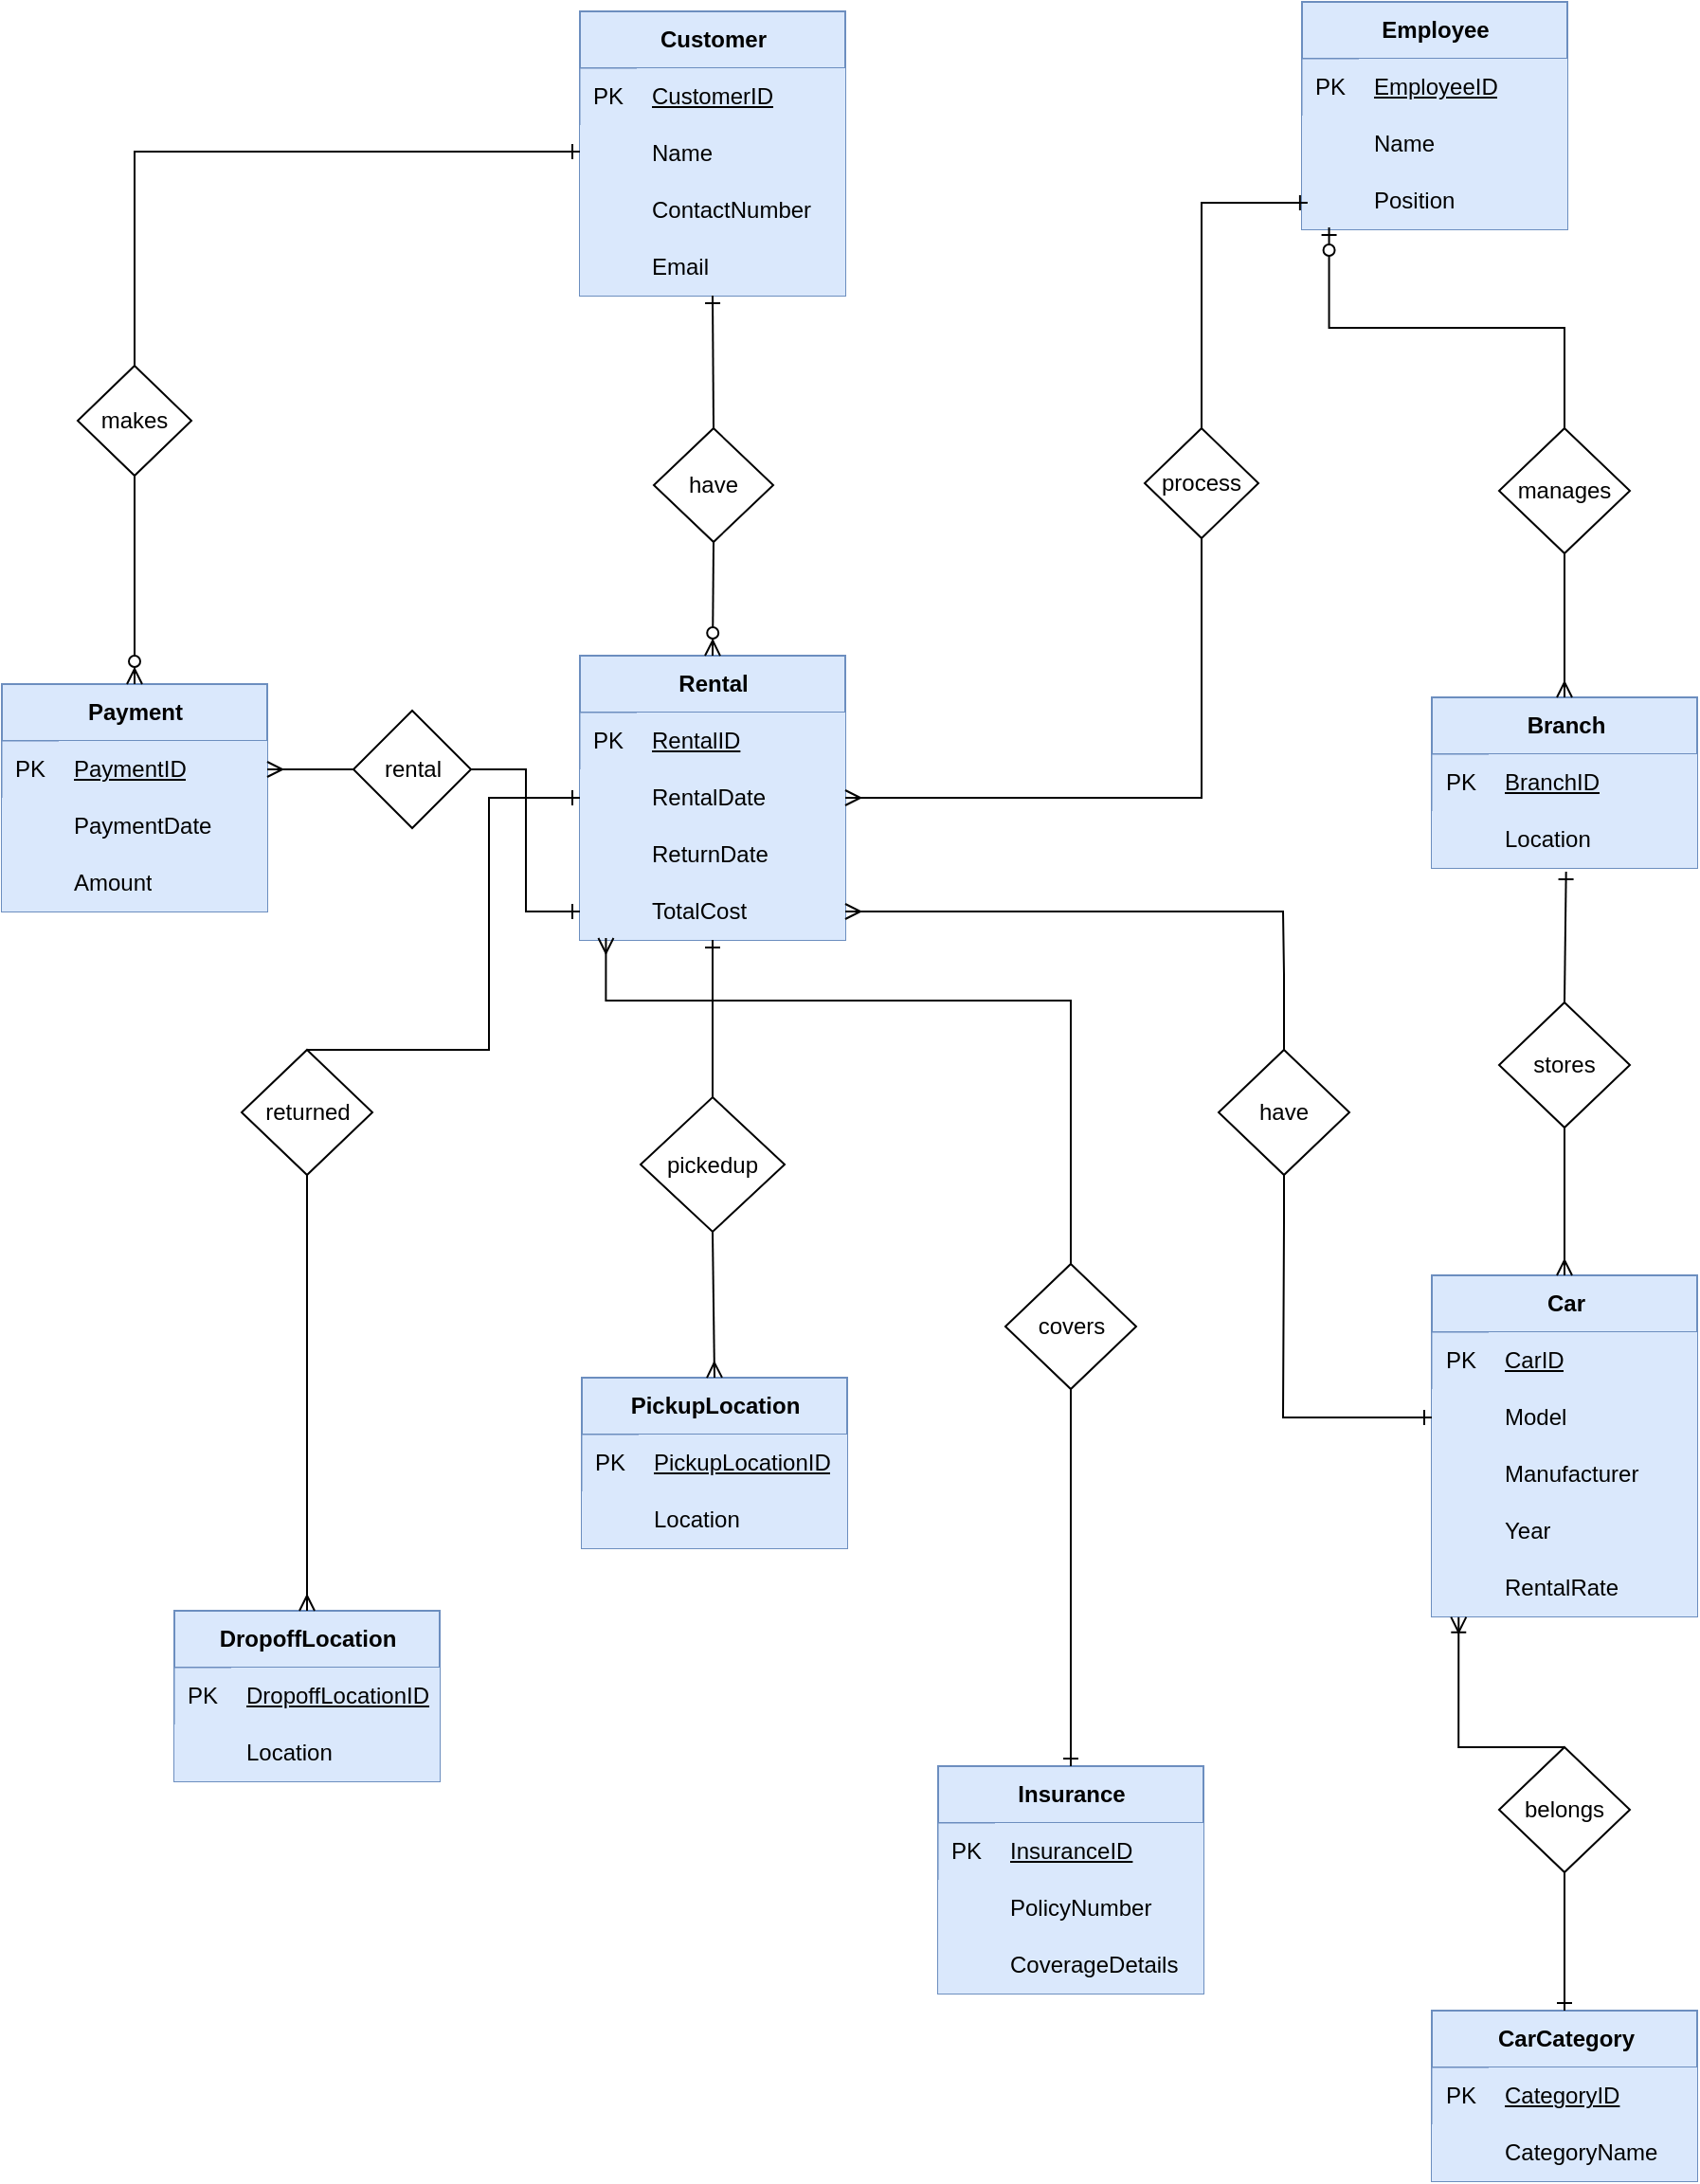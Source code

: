 <mxfile version="23.1.5" type="github">
  <diagram id="R2lEEEUBdFMjLlhIrx00" name="Page-1">
    <mxGraphModel dx="1983" dy="1051" grid="0" gridSize="10" guides="1" tooltips="1" connect="1" arrows="1" fold="1" page="0" pageScale="1" pageWidth="850" pageHeight="1100" math="0" shadow="0" extFonts="Permanent Marker^https://fonts.googleapis.com/css?family=Permanent+Marker">
      <root>
        <mxCell id="0" />
        <mxCell id="1" parent="0" />
        <mxCell id="kHURLvQLniu8-LGdCGiE-3" value="Customer" style="shape=table;startSize=30;container=1;collapsible=1;childLayout=tableLayout;fixedRows=1;rowLines=0;fontStyle=1;align=center;resizeLast=1;html=1;fillColor=#dae8fc;strokeColor=#6c8ebf;gradientColor=none;swimlaneFillColor=default;swimlaneBody=1;" vertex="1" parent="1">
          <mxGeometry x="-110" y="-40" width="140" height="150" as="geometry" />
        </mxCell>
        <mxCell id="kHURLvQLniu8-LGdCGiE-4" value="" style="shape=tableRow;horizontal=0;startSize=0;swimlaneHead=0;swimlaneBody=0;fillColor=none;collapsible=0;dropTarget=0;points=[[0,0.5],[1,0.5]];portConstraint=eastwest;top=0;left=0;right=0;bottom=1;strokeColor=inherit;swimlaneLine=0;strokeWidth=0;" vertex="1" parent="kHURLvQLniu8-LGdCGiE-3">
          <mxGeometry y="30" width="140" height="30" as="geometry" />
        </mxCell>
        <mxCell id="kHURLvQLniu8-LGdCGiE-5" value="PK" style="shape=partialRectangle;connectable=0;fillColor=#dae8fc;top=0;left=0;bottom=0;right=0;fontStyle=0;overflow=hidden;whiteSpace=wrap;html=1;strokeWidth=0;strokeColor=#6c8ebf;" vertex="1" parent="kHURLvQLniu8-LGdCGiE-4">
          <mxGeometry width="30" height="30" as="geometry">
            <mxRectangle width="30" height="30" as="alternateBounds" />
          </mxGeometry>
        </mxCell>
        <mxCell id="kHURLvQLniu8-LGdCGiE-6" value="CustomerID" style="shape=partialRectangle;connectable=0;fillColor=#dae8fc;top=0;left=0;bottom=0;right=0;align=left;spacingLeft=6;fontStyle=4;overflow=hidden;whiteSpace=wrap;html=1;strokeColor=#6c8ebf;" vertex="1" parent="kHURLvQLniu8-LGdCGiE-4">
          <mxGeometry x="30" width="110" height="30" as="geometry">
            <mxRectangle width="110" height="30" as="alternateBounds" />
          </mxGeometry>
        </mxCell>
        <mxCell id="kHURLvQLniu8-LGdCGiE-7" value="" style="shape=tableRow;horizontal=0;startSize=0;swimlaneHead=0;swimlaneBody=0;fillColor=none;collapsible=0;dropTarget=0;points=[[0,0.5],[1,0.5]];portConstraint=eastwest;top=0;left=0;right=0;bottom=0;" vertex="1" parent="kHURLvQLniu8-LGdCGiE-3">
          <mxGeometry y="60" width="140" height="30" as="geometry" />
        </mxCell>
        <mxCell id="kHURLvQLniu8-LGdCGiE-8" value="" style="shape=partialRectangle;connectable=0;fillColor=#dae8fc;top=0;left=0;bottom=0;right=0;editable=1;overflow=hidden;whiteSpace=wrap;html=1;strokeColor=#6c8ebf;" vertex="1" parent="kHURLvQLniu8-LGdCGiE-7">
          <mxGeometry width="30" height="30" as="geometry">
            <mxRectangle width="30" height="30" as="alternateBounds" />
          </mxGeometry>
        </mxCell>
        <mxCell id="kHURLvQLniu8-LGdCGiE-9" value="Name" style="shape=partialRectangle;connectable=0;fillColor=#dae8fc;top=0;left=0;bottom=0;right=0;align=left;spacingLeft=6;overflow=hidden;whiteSpace=wrap;html=1;strokeColor=#6c8ebf;" vertex="1" parent="kHURLvQLniu8-LGdCGiE-7">
          <mxGeometry x="30" width="110" height="30" as="geometry">
            <mxRectangle width="110" height="30" as="alternateBounds" />
          </mxGeometry>
        </mxCell>
        <mxCell id="kHURLvQLniu8-LGdCGiE-10" value="" style="shape=tableRow;horizontal=0;startSize=0;swimlaneHead=0;swimlaneBody=0;fillColor=none;collapsible=0;dropTarget=0;points=[[0,0.5],[1,0.5]];portConstraint=eastwest;top=0;left=0;right=0;bottom=0;" vertex="1" parent="kHURLvQLniu8-LGdCGiE-3">
          <mxGeometry y="90" width="140" height="30" as="geometry" />
        </mxCell>
        <mxCell id="kHURLvQLniu8-LGdCGiE-11" value="" style="shape=partialRectangle;connectable=0;fillColor=#dae8fc;top=0;left=0;bottom=0;right=0;editable=1;overflow=hidden;whiteSpace=wrap;html=1;strokeColor=#6c8ebf;" vertex="1" parent="kHURLvQLniu8-LGdCGiE-10">
          <mxGeometry width="30" height="30" as="geometry">
            <mxRectangle width="30" height="30" as="alternateBounds" />
          </mxGeometry>
        </mxCell>
        <mxCell id="kHURLvQLniu8-LGdCGiE-12" value="ContactNumber" style="shape=partialRectangle;connectable=0;fillColor=#dae8fc;top=0;left=0;bottom=0;right=0;align=left;spacingLeft=6;overflow=hidden;whiteSpace=wrap;html=1;strokeColor=#6c8ebf;" vertex="1" parent="kHURLvQLniu8-LGdCGiE-10">
          <mxGeometry x="30" width="110" height="30" as="geometry">
            <mxRectangle width="110" height="30" as="alternateBounds" />
          </mxGeometry>
        </mxCell>
        <mxCell id="kHURLvQLniu8-LGdCGiE-13" value="" style="shape=tableRow;horizontal=0;startSize=0;swimlaneHead=0;swimlaneBody=0;fillColor=none;collapsible=0;dropTarget=0;points=[[0,0.5],[1,0.5]];portConstraint=eastwest;top=0;left=0;right=0;bottom=0;" vertex="1" parent="kHURLvQLniu8-LGdCGiE-3">
          <mxGeometry y="120" width="140" height="30" as="geometry" />
        </mxCell>
        <mxCell id="kHURLvQLniu8-LGdCGiE-14" value="" style="shape=partialRectangle;connectable=0;fillColor=#dae8fc;top=0;left=0;bottom=0;right=0;editable=1;overflow=hidden;whiteSpace=wrap;html=1;strokeColor=#6c8ebf;" vertex="1" parent="kHURLvQLniu8-LGdCGiE-13">
          <mxGeometry width="30" height="30" as="geometry">
            <mxRectangle width="30" height="30" as="alternateBounds" />
          </mxGeometry>
        </mxCell>
        <mxCell id="kHURLvQLniu8-LGdCGiE-15" value="Email" style="shape=partialRectangle;connectable=0;fillColor=#dae8fc;top=0;left=0;bottom=0;right=0;align=left;spacingLeft=6;overflow=hidden;whiteSpace=wrap;html=1;strokeColor=#6c8ebf;" vertex="1" parent="kHURLvQLniu8-LGdCGiE-13">
          <mxGeometry x="30" width="110" height="30" as="geometry">
            <mxRectangle width="110" height="30" as="alternateBounds" />
          </mxGeometry>
        </mxCell>
        <mxCell id="kHURLvQLniu8-LGdCGiE-27" value="&lt;span style=&quot;font-weight: normal;&quot;&gt;have&lt;/span&gt;" style="rhombus;whiteSpace=wrap;html=1;startSize=30;fontStyle=1;" vertex="1" parent="1">
          <mxGeometry x="-71" y="180" width="63" height="60" as="geometry" />
        </mxCell>
        <mxCell id="kHURLvQLniu8-LGdCGiE-31" value="" style="fontSize=12;html=1;endArrow=ERone;endFill=1;rounded=0;exitX=0.5;exitY=0;exitDx=0;exitDy=0;entryX=0.5;entryY=1;entryDx=0;entryDy=0;" edge="1" parent="1" source="kHURLvQLniu8-LGdCGiE-27" target="kHURLvQLniu8-LGdCGiE-3">
          <mxGeometry width="100" height="100" relative="1" as="geometry">
            <mxPoint x="-40" y="110" as="sourcePoint" />
            <mxPoint x="-94" y="164" as="targetPoint" />
          </mxGeometry>
        </mxCell>
        <mxCell id="kHURLvQLniu8-LGdCGiE-32" value="Rental" style="shape=table;startSize=30;container=1;collapsible=1;childLayout=tableLayout;fixedRows=1;rowLines=0;fontStyle=1;align=center;resizeLast=1;html=1;fillColor=#dae8fc;strokeColor=#6c8ebf;" vertex="1" parent="1">
          <mxGeometry x="-110" y="300" width="140" height="150" as="geometry" />
        </mxCell>
        <mxCell id="kHURLvQLniu8-LGdCGiE-33" value="" style="shape=tableRow;horizontal=0;startSize=0;swimlaneHead=0;swimlaneBody=0;fillColor=none;collapsible=0;dropTarget=0;points=[[0,0.5],[1,0.5]];portConstraint=eastwest;top=0;left=0;right=0;bottom=1;strokeColor=inherit;swimlaneLine=0;strokeWidth=0;" vertex="1" parent="kHURLvQLniu8-LGdCGiE-32">
          <mxGeometry y="30" width="140" height="30" as="geometry" />
        </mxCell>
        <mxCell id="kHURLvQLniu8-LGdCGiE-34" value="PK" style="shape=partialRectangle;connectable=0;fillColor=#dae8fc;top=0;left=0;bottom=0;right=0;fontStyle=0;overflow=hidden;whiteSpace=wrap;html=1;strokeWidth=0;strokeColor=#6c8ebf;" vertex="1" parent="kHURLvQLniu8-LGdCGiE-33">
          <mxGeometry width="30" height="30" as="geometry">
            <mxRectangle width="30" height="30" as="alternateBounds" />
          </mxGeometry>
        </mxCell>
        <mxCell id="kHURLvQLniu8-LGdCGiE-35" value="RentalID" style="shape=partialRectangle;connectable=0;fillColor=#dae8fc;top=0;left=0;bottom=0;right=0;align=left;spacingLeft=6;fontStyle=4;overflow=hidden;whiteSpace=wrap;html=1;strokeColor=#6c8ebf;" vertex="1" parent="kHURLvQLniu8-LGdCGiE-33">
          <mxGeometry x="30" width="110" height="30" as="geometry">
            <mxRectangle width="110" height="30" as="alternateBounds" />
          </mxGeometry>
        </mxCell>
        <mxCell id="kHURLvQLniu8-LGdCGiE-36" value="" style="shape=tableRow;horizontal=0;startSize=0;swimlaneHead=0;swimlaneBody=0;fillColor=none;collapsible=0;dropTarget=0;points=[[0,0.5],[1,0.5]];portConstraint=eastwest;top=0;left=0;right=0;bottom=0;" vertex="1" parent="kHURLvQLniu8-LGdCGiE-32">
          <mxGeometry y="60" width="140" height="30" as="geometry" />
        </mxCell>
        <mxCell id="kHURLvQLniu8-LGdCGiE-37" value="" style="shape=partialRectangle;connectable=0;fillColor=#dae8fc;top=0;left=0;bottom=0;right=0;editable=1;overflow=hidden;whiteSpace=wrap;html=1;strokeColor=#6c8ebf;" vertex="1" parent="kHURLvQLniu8-LGdCGiE-36">
          <mxGeometry width="30" height="30" as="geometry">
            <mxRectangle width="30" height="30" as="alternateBounds" />
          </mxGeometry>
        </mxCell>
        <mxCell id="kHURLvQLniu8-LGdCGiE-38" value="RentalDate" style="shape=partialRectangle;connectable=0;fillColor=#dae8fc;top=0;left=0;bottom=0;right=0;align=left;spacingLeft=6;overflow=hidden;whiteSpace=wrap;html=1;strokeColor=#6c8ebf;" vertex="1" parent="kHURLvQLniu8-LGdCGiE-36">
          <mxGeometry x="30" width="110" height="30" as="geometry">
            <mxRectangle width="110" height="30" as="alternateBounds" />
          </mxGeometry>
        </mxCell>
        <mxCell id="kHURLvQLniu8-LGdCGiE-39" value="" style="shape=tableRow;horizontal=0;startSize=0;swimlaneHead=0;swimlaneBody=0;fillColor=none;collapsible=0;dropTarget=0;points=[[0,0.5],[1,0.5]];portConstraint=eastwest;top=0;left=0;right=0;bottom=0;" vertex="1" parent="kHURLvQLniu8-LGdCGiE-32">
          <mxGeometry y="90" width="140" height="30" as="geometry" />
        </mxCell>
        <mxCell id="kHURLvQLniu8-LGdCGiE-40" value="" style="shape=partialRectangle;connectable=0;fillColor=#dae8fc;top=0;left=0;bottom=0;right=0;editable=1;overflow=hidden;whiteSpace=wrap;html=1;strokeColor=#6c8ebf;" vertex="1" parent="kHURLvQLniu8-LGdCGiE-39">
          <mxGeometry width="30" height="30" as="geometry">
            <mxRectangle width="30" height="30" as="alternateBounds" />
          </mxGeometry>
        </mxCell>
        <mxCell id="kHURLvQLniu8-LGdCGiE-41" value="ReturnDate" style="shape=partialRectangle;connectable=0;fillColor=#dae8fc;top=0;left=0;bottom=0;right=0;align=left;spacingLeft=6;overflow=hidden;whiteSpace=wrap;html=1;strokeColor=#6c8ebf;" vertex="1" parent="kHURLvQLniu8-LGdCGiE-39">
          <mxGeometry x="30" width="110" height="30" as="geometry">
            <mxRectangle width="110" height="30" as="alternateBounds" />
          </mxGeometry>
        </mxCell>
        <mxCell id="kHURLvQLniu8-LGdCGiE-42" value="" style="shape=tableRow;horizontal=0;startSize=0;swimlaneHead=0;swimlaneBody=0;fillColor=none;collapsible=0;dropTarget=0;points=[[0,0.5],[1,0.5]];portConstraint=eastwest;top=0;left=0;right=0;bottom=0;" vertex="1" parent="kHURLvQLniu8-LGdCGiE-32">
          <mxGeometry y="120" width="140" height="30" as="geometry" />
        </mxCell>
        <mxCell id="kHURLvQLniu8-LGdCGiE-43" value="" style="shape=partialRectangle;connectable=0;fillColor=#dae8fc;top=0;left=0;bottom=0;right=0;editable=1;overflow=hidden;whiteSpace=wrap;html=1;strokeColor=#6c8ebf;" vertex="1" parent="kHURLvQLniu8-LGdCGiE-42">
          <mxGeometry width="30" height="30" as="geometry">
            <mxRectangle width="30" height="30" as="alternateBounds" />
          </mxGeometry>
        </mxCell>
        <mxCell id="kHURLvQLniu8-LGdCGiE-44" value="TotalCost" style="shape=partialRectangle;connectable=0;fillColor=#dae8fc;top=0;left=0;bottom=0;right=0;align=left;spacingLeft=6;overflow=hidden;whiteSpace=wrap;html=1;strokeColor=#6c8ebf;" vertex="1" parent="kHURLvQLniu8-LGdCGiE-42">
          <mxGeometry x="30" width="110" height="30" as="geometry">
            <mxRectangle width="110" height="30" as="alternateBounds" />
          </mxGeometry>
        </mxCell>
        <mxCell id="kHURLvQLniu8-LGdCGiE-58" value="Employee" style="shape=table;startSize=30;container=1;collapsible=1;childLayout=tableLayout;fixedRows=1;rowLines=0;fontStyle=1;align=center;resizeLast=1;html=1;fillColor=#dae8fc;strokeColor=#6c8ebf;" vertex="1" parent="1">
          <mxGeometry x="271" y="-45" width="140" height="120" as="geometry" />
        </mxCell>
        <mxCell id="kHURLvQLniu8-LGdCGiE-59" value="" style="shape=tableRow;horizontal=0;startSize=0;swimlaneHead=0;swimlaneBody=0;fillColor=none;collapsible=0;dropTarget=0;points=[[0,0.5],[1,0.5]];portConstraint=eastwest;top=0;left=0;right=0;bottom=1;strokeColor=inherit;swimlaneLine=0;strokeWidth=0;" vertex="1" parent="kHURLvQLniu8-LGdCGiE-58">
          <mxGeometry y="30" width="140" height="30" as="geometry" />
        </mxCell>
        <mxCell id="kHURLvQLniu8-LGdCGiE-60" value="PK" style="shape=partialRectangle;connectable=0;fillColor=#dae8fc;top=0;left=0;bottom=0;right=0;fontStyle=0;overflow=hidden;whiteSpace=wrap;html=1;strokeWidth=0;strokeColor=#6c8ebf;" vertex="1" parent="kHURLvQLniu8-LGdCGiE-59">
          <mxGeometry width="30" height="30" as="geometry">
            <mxRectangle width="30" height="30" as="alternateBounds" />
          </mxGeometry>
        </mxCell>
        <mxCell id="kHURLvQLniu8-LGdCGiE-61" value="EmployeeID" style="shape=partialRectangle;connectable=0;fillColor=#dae8fc;top=0;left=0;bottom=0;right=0;align=left;spacingLeft=6;fontStyle=4;overflow=hidden;whiteSpace=wrap;html=1;strokeColor=#6c8ebf;" vertex="1" parent="kHURLvQLniu8-LGdCGiE-59">
          <mxGeometry x="30" width="110" height="30" as="geometry">
            <mxRectangle width="110" height="30" as="alternateBounds" />
          </mxGeometry>
        </mxCell>
        <mxCell id="kHURLvQLniu8-LGdCGiE-62" value="" style="shape=tableRow;horizontal=0;startSize=0;swimlaneHead=0;swimlaneBody=0;fillColor=none;collapsible=0;dropTarget=0;points=[[0,0.5],[1,0.5]];portConstraint=eastwest;top=0;left=0;right=0;bottom=0;" vertex="1" parent="kHURLvQLniu8-LGdCGiE-58">
          <mxGeometry y="60" width="140" height="30" as="geometry" />
        </mxCell>
        <mxCell id="kHURLvQLniu8-LGdCGiE-63" value="" style="shape=partialRectangle;connectable=0;fillColor=#dae8fc;top=0;left=0;bottom=0;right=0;editable=1;overflow=hidden;whiteSpace=wrap;html=1;strokeColor=#6c8ebf;" vertex="1" parent="kHURLvQLniu8-LGdCGiE-62">
          <mxGeometry width="30" height="30" as="geometry">
            <mxRectangle width="30" height="30" as="alternateBounds" />
          </mxGeometry>
        </mxCell>
        <mxCell id="kHURLvQLniu8-LGdCGiE-64" value="Name" style="shape=partialRectangle;connectable=0;fillColor=#dae8fc;top=0;left=0;bottom=0;right=0;align=left;spacingLeft=6;overflow=hidden;whiteSpace=wrap;html=1;strokeColor=#6c8ebf;" vertex="1" parent="kHURLvQLniu8-LGdCGiE-62">
          <mxGeometry x="30" width="110" height="30" as="geometry">
            <mxRectangle width="110" height="30" as="alternateBounds" />
          </mxGeometry>
        </mxCell>
        <mxCell id="kHURLvQLniu8-LGdCGiE-65" value="" style="shape=tableRow;horizontal=0;startSize=0;swimlaneHead=0;swimlaneBody=0;fillColor=none;collapsible=0;dropTarget=0;points=[[0,0.5],[1,0.5]];portConstraint=eastwest;top=0;left=0;right=0;bottom=0;" vertex="1" parent="kHURLvQLniu8-LGdCGiE-58">
          <mxGeometry y="90" width="140" height="30" as="geometry" />
        </mxCell>
        <mxCell id="kHURLvQLniu8-LGdCGiE-66" value="" style="shape=partialRectangle;connectable=0;fillColor=#dae8fc;top=0;left=0;bottom=0;right=0;editable=1;overflow=hidden;whiteSpace=wrap;html=1;strokeColor=#6c8ebf;" vertex="1" parent="kHURLvQLniu8-LGdCGiE-65">
          <mxGeometry width="30" height="30" as="geometry">
            <mxRectangle width="30" height="30" as="alternateBounds" />
          </mxGeometry>
        </mxCell>
        <mxCell id="kHURLvQLniu8-LGdCGiE-67" value="Position" style="shape=partialRectangle;connectable=0;fillColor=#dae8fc;top=0;left=0;bottom=0;right=0;align=left;spacingLeft=6;overflow=hidden;whiteSpace=wrap;html=1;strokeColor=#6c8ebf;" vertex="1" parent="kHURLvQLniu8-LGdCGiE-65">
          <mxGeometry x="30" width="110" height="30" as="geometry">
            <mxRectangle width="110" height="30" as="alternateBounds" />
          </mxGeometry>
        </mxCell>
        <mxCell id="kHURLvQLniu8-LGdCGiE-71" value="Payment" style="shape=table;startSize=30;container=1;collapsible=1;childLayout=tableLayout;fixedRows=1;rowLines=0;fontStyle=1;align=center;resizeLast=1;html=1;fillColor=#dae8fc;strokeColor=#6c8ebf;" vertex="1" parent="1">
          <mxGeometry x="-415" y="315" width="140" height="120" as="geometry" />
        </mxCell>
        <mxCell id="kHURLvQLniu8-LGdCGiE-72" value="" style="shape=tableRow;horizontal=0;startSize=0;swimlaneHead=0;swimlaneBody=0;fillColor=none;collapsible=0;dropTarget=0;points=[[0,0.5],[1,0.5]];portConstraint=eastwest;top=0;left=0;right=0;bottom=1;strokeColor=inherit;swimlaneLine=0;strokeWidth=0;" vertex="1" parent="kHURLvQLniu8-LGdCGiE-71">
          <mxGeometry y="30" width="140" height="30" as="geometry" />
        </mxCell>
        <mxCell id="kHURLvQLniu8-LGdCGiE-73" value="PK" style="shape=partialRectangle;connectable=0;fillColor=#dae8fc;top=0;left=0;bottom=0;right=0;fontStyle=0;overflow=hidden;whiteSpace=wrap;html=1;strokeWidth=0;strokeColor=#6c8ebf;" vertex="1" parent="kHURLvQLniu8-LGdCGiE-72">
          <mxGeometry width="30" height="30" as="geometry">
            <mxRectangle width="30" height="30" as="alternateBounds" />
          </mxGeometry>
        </mxCell>
        <mxCell id="kHURLvQLniu8-LGdCGiE-74" value="PaymentID" style="shape=partialRectangle;connectable=0;fillColor=#dae8fc;top=0;left=0;bottom=0;right=0;align=left;spacingLeft=6;fontStyle=4;overflow=hidden;whiteSpace=wrap;html=1;strokeColor=#6c8ebf;" vertex="1" parent="kHURLvQLniu8-LGdCGiE-72">
          <mxGeometry x="30" width="110" height="30" as="geometry">
            <mxRectangle width="110" height="30" as="alternateBounds" />
          </mxGeometry>
        </mxCell>
        <mxCell id="kHURLvQLniu8-LGdCGiE-75" value="" style="shape=tableRow;horizontal=0;startSize=0;swimlaneHead=0;swimlaneBody=0;fillColor=none;collapsible=0;dropTarget=0;points=[[0,0.5],[1,0.5]];portConstraint=eastwest;top=0;left=0;right=0;bottom=0;" vertex="1" parent="kHURLvQLniu8-LGdCGiE-71">
          <mxGeometry y="60" width="140" height="30" as="geometry" />
        </mxCell>
        <mxCell id="kHURLvQLniu8-LGdCGiE-76" value="" style="shape=partialRectangle;connectable=0;fillColor=#dae8fc;top=0;left=0;bottom=0;right=0;editable=1;overflow=hidden;whiteSpace=wrap;html=1;strokeColor=#6c8ebf;" vertex="1" parent="kHURLvQLniu8-LGdCGiE-75">
          <mxGeometry width="30" height="30" as="geometry">
            <mxRectangle width="30" height="30" as="alternateBounds" />
          </mxGeometry>
        </mxCell>
        <mxCell id="kHURLvQLniu8-LGdCGiE-77" value="PaymentDate" style="shape=partialRectangle;connectable=0;fillColor=#dae8fc;top=0;left=0;bottom=0;right=0;align=left;spacingLeft=6;overflow=hidden;whiteSpace=wrap;html=1;strokeColor=#6c8ebf;" vertex="1" parent="kHURLvQLniu8-LGdCGiE-75">
          <mxGeometry x="30" width="110" height="30" as="geometry">
            <mxRectangle width="110" height="30" as="alternateBounds" />
          </mxGeometry>
        </mxCell>
        <mxCell id="kHURLvQLniu8-LGdCGiE-78" value="" style="shape=tableRow;horizontal=0;startSize=0;swimlaneHead=0;swimlaneBody=0;fillColor=none;collapsible=0;dropTarget=0;points=[[0,0.5],[1,0.5]];portConstraint=eastwest;top=0;left=0;right=0;bottom=0;" vertex="1" parent="kHURLvQLniu8-LGdCGiE-71">
          <mxGeometry y="90" width="140" height="30" as="geometry" />
        </mxCell>
        <mxCell id="kHURLvQLniu8-LGdCGiE-79" value="" style="shape=partialRectangle;connectable=0;fillColor=#dae8fc;top=0;left=0;bottom=0;right=0;editable=1;overflow=hidden;whiteSpace=wrap;html=1;strokeColor=#6c8ebf;" vertex="1" parent="kHURLvQLniu8-LGdCGiE-78">
          <mxGeometry width="30" height="30" as="geometry">
            <mxRectangle width="30" height="30" as="alternateBounds" />
          </mxGeometry>
        </mxCell>
        <mxCell id="kHURLvQLniu8-LGdCGiE-80" value="Amount" style="shape=partialRectangle;connectable=0;fillColor=#dae8fc;top=0;left=0;bottom=0;right=0;align=left;spacingLeft=6;overflow=hidden;whiteSpace=wrap;html=1;strokeColor=#6c8ebf;" vertex="1" parent="kHURLvQLniu8-LGdCGiE-78">
          <mxGeometry x="30" width="110" height="30" as="geometry">
            <mxRectangle width="110" height="30" as="alternateBounds" />
          </mxGeometry>
        </mxCell>
        <mxCell id="kHURLvQLniu8-LGdCGiE-89" value="&lt;span style=&quot;font-weight: normal;&quot;&gt;process&lt;/span&gt;" style="rhombus;whiteSpace=wrap;html=1;startSize=30;fontStyle=1;" vertex="1" parent="1">
          <mxGeometry x="188" y="180" width="60" height="58" as="geometry" />
        </mxCell>
        <mxCell id="kHURLvQLniu8-LGdCGiE-90" value="&lt;span style=&quot;font-weight: normal;&quot;&gt;manages&lt;/span&gt;" style="rhombus;whiteSpace=wrap;html=1;startSize=30;fontStyle=1;" vertex="1" parent="1">
          <mxGeometry x="375" y="180" width="69" height="66" as="geometry" />
        </mxCell>
        <mxCell id="kHURLvQLniu8-LGdCGiE-91" value="" style="edgeStyle=elbowEdgeStyle;fontSize=12;html=1;endArrow=ERzeroToOne;endFill=1;rounded=0;elbow=vertical;exitX=0.5;exitY=0;exitDx=0;exitDy=0;entryX=0.102;entryY=0.967;entryDx=0;entryDy=0;entryPerimeter=0;" edge="1" parent="1" source="kHURLvQLniu8-LGdCGiE-90" target="kHURLvQLniu8-LGdCGiE-65">
          <mxGeometry width="100" height="100" relative="1" as="geometry">
            <mxPoint x="399" y="174" as="sourcePoint" />
            <mxPoint x="344" y="80" as="targetPoint" />
          </mxGeometry>
        </mxCell>
        <mxCell id="kHURLvQLniu8-LGdCGiE-92" value="" style="edgeStyle=elbowEdgeStyle;fontSize=12;html=1;endArrow=ERone;endFill=1;rounded=0;exitX=0.5;exitY=0;exitDx=0;exitDy=0;entryX=0.021;entryY=0.533;entryDx=0;entryDy=0;entryPerimeter=0;" edge="1" parent="1" source="kHURLvQLniu8-LGdCGiE-89" target="kHURLvQLniu8-LGdCGiE-65">
          <mxGeometry width="100" height="100" relative="1" as="geometry">
            <mxPoint x="165" y="180" as="sourcePoint" />
            <mxPoint x="268" y="62" as="targetPoint" />
            <Array as="points">
              <mxPoint x="218" y="123" />
            </Array>
          </mxGeometry>
        </mxCell>
        <mxCell id="kHURLvQLniu8-LGdCGiE-93" value="Branch" style="shape=table;startSize=30;container=1;collapsible=1;childLayout=tableLayout;fixedRows=1;rowLines=0;fontStyle=1;align=center;resizeLast=1;html=1;fillColor=#dae8fc;strokeColor=#6c8ebf;" vertex="1" parent="1">
          <mxGeometry x="339.5" y="322" width="140" height="90" as="geometry" />
        </mxCell>
        <mxCell id="kHURLvQLniu8-LGdCGiE-94" value="" style="shape=tableRow;horizontal=0;startSize=0;swimlaneHead=0;swimlaneBody=0;fillColor=none;collapsible=0;dropTarget=0;points=[[0,0.5],[1,0.5]];portConstraint=eastwest;top=0;left=0;right=0;bottom=1;strokeColor=inherit;swimlaneLine=0;strokeWidth=0;" vertex="1" parent="kHURLvQLniu8-LGdCGiE-93">
          <mxGeometry y="30" width="140" height="30" as="geometry" />
        </mxCell>
        <mxCell id="kHURLvQLniu8-LGdCGiE-95" value="PK" style="shape=partialRectangle;connectable=0;fillColor=#dae8fc;top=0;left=0;bottom=0;right=0;fontStyle=0;overflow=hidden;whiteSpace=wrap;html=1;strokeWidth=0;strokeColor=#6c8ebf;" vertex="1" parent="kHURLvQLniu8-LGdCGiE-94">
          <mxGeometry width="30" height="30" as="geometry">
            <mxRectangle width="30" height="30" as="alternateBounds" />
          </mxGeometry>
        </mxCell>
        <mxCell id="kHURLvQLniu8-LGdCGiE-96" value="BranchID" style="shape=partialRectangle;connectable=0;fillColor=#dae8fc;top=0;left=0;bottom=0;right=0;align=left;spacingLeft=6;fontStyle=4;overflow=hidden;whiteSpace=wrap;html=1;strokeColor=#6c8ebf;" vertex="1" parent="kHURLvQLniu8-LGdCGiE-94">
          <mxGeometry x="30" width="110" height="30" as="geometry">
            <mxRectangle width="110" height="30" as="alternateBounds" />
          </mxGeometry>
        </mxCell>
        <mxCell id="kHURLvQLniu8-LGdCGiE-97" value="" style="shape=tableRow;horizontal=0;startSize=0;swimlaneHead=0;swimlaneBody=0;fillColor=none;collapsible=0;dropTarget=0;points=[[0,0.5],[1,0.5]];portConstraint=eastwest;top=0;left=0;right=0;bottom=0;" vertex="1" parent="kHURLvQLniu8-LGdCGiE-93">
          <mxGeometry y="60" width="140" height="30" as="geometry" />
        </mxCell>
        <mxCell id="kHURLvQLniu8-LGdCGiE-98" value="" style="shape=partialRectangle;connectable=0;fillColor=#dae8fc;top=0;left=0;bottom=0;right=0;editable=1;overflow=hidden;whiteSpace=wrap;html=1;strokeColor=#6c8ebf;" vertex="1" parent="kHURLvQLniu8-LGdCGiE-97">
          <mxGeometry width="30" height="30" as="geometry">
            <mxRectangle width="30" height="30" as="alternateBounds" />
          </mxGeometry>
        </mxCell>
        <mxCell id="kHURLvQLniu8-LGdCGiE-99" value="Location" style="shape=partialRectangle;connectable=0;fillColor=#dae8fc;top=0;left=0;bottom=0;right=0;align=left;spacingLeft=6;overflow=hidden;whiteSpace=wrap;html=1;strokeColor=#6c8ebf;" vertex="1" parent="kHURLvQLniu8-LGdCGiE-97">
          <mxGeometry x="30" width="110" height="30" as="geometry">
            <mxRectangle width="110" height="30" as="alternateBounds" />
          </mxGeometry>
        </mxCell>
        <mxCell id="kHURLvQLniu8-LGdCGiE-103" value="" style="fontSize=12;html=1;endArrow=ERmany;rounded=0;exitX=0.5;exitY=1;exitDx=0;exitDy=0;entryX=0.5;entryY=0;entryDx=0;entryDy=0;" edge="1" parent="1" source="kHURLvQLniu8-LGdCGiE-90" target="kHURLvQLniu8-LGdCGiE-93">
          <mxGeometry width="100" height="100" relative="1" as="geometry">
            <mxPoint x="373" y="415" as="sourcePoint" />
            <mxPoint x="473" y="315" as="targetPoint" />
          </mxGeometry>
        </mxCell>
        <mxCell id="kHURLvQLniu8-LGdCGiE-104" value="" style="edgeStyle=orthogonalEdgeStyle;fontSize=12;html=1;endArrow=ERmany;rounded=0;exitX=0.5;exitY=1;exitDx=0;exitDy=0;elbow=vertical;entryX=1;entryY=0.5;entryDx=0;entryDy=0;" edge="1" parent="1" source="kHURLvQLniu8-LGdCGiE-89" target="kHURLvQLniu8-LGdCGiE-32">
          <mxGeometry width="100" height="100" relative="1" as="geometry">
            <mxPoint x="108" y="392" as="sourcePoint" />
            <mxPoint x="85" y="332" as="targetPoint" />
          </mxGeometry>
        </mxCell>
        <mxCell id="kHURLvQLniu8-LGdCGiE-105" value="" style="fontSize=12;html=1;endArrow=ERzeroToMany;endFill=1;rounded=0;exitX=0.5;exitY=1;exitDx=0;exitDy=0;entryX=0.5;entryY=0;entryDx=0;entryDy=0;" edge="1" parent="1" source="kHURLvQLniu8-LGdCGiE-27" target="kHURLvQLniu8-LGdCGiE-32">
          <mxGeometry width="100" height="100" relative="1" as="geometry">
            <mxPoint x="41" y="427" as="sourcePoint" />
            <mxPoint x="141" y="327" as="targetPoint" />
          </mxGeometry>
        </mxCell>
        <mxCell id="kHURLvQLniu8-LGdCGiE-106" value="&lt;span style=&quot;font-weight: normal;&quot;&gt;makes&lt;/span&gt;" style="rhombus;whiteSpace=wrap;html=1;startSize=30;fontStyle=1;" vertex="1" parent="1">
          <mxGeometry x="-375" y="147" width="60" height="58" as="geometry" />
        </mxCell>
        <mxCell id="kHURLvQLniu8-LGdCGiE-108" value="&lt;span style=&quot;font-weight: normal;&quot;&gt;rental&lt;/span&gt;" style="rhombus;whiteSpace=wrap;html=1;startSize=30;fontStyle=1;" vertex="1" parent="1">
          <mxGeometry x="-229.5" y="329" width="62" height="62" as="geometry" />
        </mxCell>
        <mxCell id="kHURLvQLniu8-LGdCGiE-109" value="&lt;span style=&quot;font-weight: normal;&quot;&gt;stores&lt;/span&gt;" style="rhombus;whiteSpace=wrap;html=1;startSize=30;fontStyle=1;" vertex="1" parent="1">
          <mxGeometry x="375" y="483" width="69" height="66" as="geometry" />
        </mxCell>
        <mxCell id="kHURLvQLniu8-LGdCGiE-110" value="Car" style="shape=table;startSize=30;container=1;collapsible=1;childLayout=tableLayout;fixedRows=1;rowLines=0;fontStyle=1;align=center;resizeLast=1;html=1;fillColor=#dae8fc;strokeColor=#6c8ebf;" vertex="1" parent="1">
          <mxGeometry x="339.5" y="627" width="140" height="180" as="geometry" />
        </mxCell>
        <mxCell id="kHURLvQLniu8-LGdCGiE-111" value="" style="shape=tableRow;horizontal=0;startSize=0;swimlaneHead=0;swimlaneBody=0;fillColor=none;collapsible=0;dropTarget=0;points=[[0,0.5],[1,0.5]];portConstraint=eastwest;top=0;left=0;right=0;bottom=1;strokeColor=inherit;swimlaneLine=0;strokeWidth=0;" vertex="1" parent="kHURLvQLniu8-LGdCGiE-110">
          <mxGeometry y="30" width="140" height="30" as="geometry" />
        </mxCell>
        <mxCell id="kHURLvQLniu8-LGdCGiE-112" value="PK" style="shape=partialRectangle;connectable=0;fillColor=#dae8fc;top=0;left=0;bottom=0;right=0;fontStyle=0;overflow=hidden;whiteSpace=wrap;html=1;strokeWidth=0;strokeColor=#6c8ebf;" vertex="1" parent="kHURLvQLniu8-LGdCGiE-111">
          <mxGeometry width="30" height="30" as="geometry">
            <mxRectangle width="30" height="30" as="alternateBounds" />
          </mxGeometry>
        </mxCell>
        <mxCell id="kHURLvQLniu8-LGdCGiE-113" value="CarID" style="shape=partialRectangle;connectable=0;fillColor=#dae8fc;top=0;left=0;bottom=0;right=0;align=left;spacingLeft=6;fontStyle=4;overflow=hidden;whiteSpace=wrap;html=1;strokeColor=#6c8ebf;" vertex="1" parent="kHURLvQLniu8-LGdCGiE-111">
          <mxGeometry x="30" width="110" height="30" as="geometry">
            <mxRectangle width="110" height="30" as="alternateBounds" />
          </mxGeometry>
        </mxCell>
        <mxCell id="kHURLvQLniu8-LGdCGiE-114" value="" style="shape=tableRow;horizontal=0;startSize=0;swimlaneHead=0;swimlaneBody=0;fillColor=none;collapsible=0;dropTarget=0;points=[[0,0.5],[1,0.5]];portConstraint=eastwest;top=0;left=0;right=0;bottom=0;" vertex="1" parent="kHURLvQLniu8-LGdCGiE-110">
          <mxGeometry y="60" width="140" height="30" as="geometry" />
        </mxCell>
        <mxCell id="kHURLvQLniu8-LGdCGiE-115" value="" style="shape=partialRectangle;connectable=0;fillColor=#dae8fc;top=0;left=0;bottom=0;right=0;editable=1;overflow=hidden;whiteSpace=wrap;html=1;strokeColor=#6c8ebf;" vertex="1" parent="kHURLvQLniu8-LGdCGiE-114">
          <mxGeometry width="30" height="30" as="geometry">
            <mxRectangle width="30" height="30" as="alternateBounds" />
          </mxGeometry>
        </mxCell>
        <mxCell id="kHURLvQLniu8-LGdCGiE-116" value="Model" style="shape=partialRectangle;connectable=0;fillColor=#dae8fc;top=0;left=0;bottom=0;right=0;align=left;spacingLeft=6;overflow=hidden;whiteSpace=wrap;html=1;strokeColor=#6c8ebf;" vertex="1" parent="kHURLvQLniu8-LGdCGiE-114">
          <mxGeometry x="30" width="110" height="30" as="geometry">
            <mxRectangle width="110" height="30" as="alternateBounds" />
          </mxGeometry>
        </mxCell>
        <mxCell id="kHURLvQLniu8-LGdCGiE-117" value="" style="shape=tableRow;horizontal=0;startSize=0;swimlaneHead=0;swimlaneBody=0;fillColor=none;collapsible=0;dropTarget=0;points=[[0,0.5],[1,0.5]];portConstraint=eastwest;top=0;left=0;right=0;bottom=0;" vertex="1" parent="kHURLvQLniu8-LGdCGiE-110">
          <mxGeometry y="90" width="140" height="30" as="geometry" />
        </mxCell>
        <mxCell id="kHURLvQLniu8-LGdCGiE-118" value="" style="shape=partialRectangle;connectable=0;fillColor=#dae8fc;top=0;left=0;bottom=0;right=0;editable=1;overflow=hidden;whiteSpace=wrap;html=1;strokeColor=#6c8ebf;" vertex="1" parent="kHURLvQLniu8-LGdCGiE-117">
          <mxGeometry width="30" height="30" as="geometry">
            <mxRectangle width="30" height="30" as="alternateBounds" />
          </mxGeometry>
        </mxCell>
        <mxCell id="kHURLvQLniu8-LGdCGiE-119" value="Manufacturer" style="shape=partialRectangle;connectable=0;fillColor=#dae8fc;top=0;left=0;bottom=0;right=0;align=left;spacingLeft=6;overflow=hidden;whiteSpace=wrap;html=1;strokeColor=#6c8ebf;" vertex="1" parent="kHURLvQLniu8-LGdCGiE-117">
          <mxGeometry x="30" width="110" height="30" as="geometry">
            <mxRectangle width="110" height="30" as="alternateBounds" />
          </mxGeometry>
        </mxCell>
        <mxCell id="kHURLvQLniu8-LGdCGiE-120" value="" style="shape=tableRow;horizontal=0;startSize=0;swimlaneHead=0;swimlaneBody=0;fillColor=none;collapsible=0;dropTarget=0;points=[[0,0.5],[1,0.5]];portConstraint=eastwest;top=0;left=0;right=0;bottom=0;" vertex="1" parent="kHURLvQLniu8-LGdCGiE-110">
          <mxGeometry y="120" width="140" height="30" as="geometry" />
        </mxCell>
        <mxCell id="kHURLvQLniu8-LGdCGiE-121" value="" style="shape=partialRectangle;connectable=0;fillColor=#dae8fc;top=0;left=0;bottom=0;right=0;editable=1;overflow=hidden;whiteSpace=wrap;html=1;strokeColor=#6c8ebf;" vertex="1" parent="kHURLvQLniu8-LGdCGiE-120">
          <mxGeometry width="30" height="30" as="geometry">
            <mxRectangle width="30" height="30" as="alternateBounds" />
          </mxGeometry>
        </mxCell>
        <mxCell id="kHURLvQLniu8-LGdCGiE-122" value="Year" style="shape=partialRectangle;connectable=0;fillColor=#dae8fc;top=0;left=0;bottom=0;right=0;align=left;spacingLeft=6;overflow=hidden;whiteSpace=wrap;html=1;strokeColor=#6c8ebf;" vertex="1" parent="kHURLvQLniu8-LGdCGiE-120">
          <mxGeometry x="30" width="110" height="30" as="geometry">
            <mxRectangle width="110" height="30" as="alternateBounds" />
          </mxGeometry>
        </mxCell>
        <mxCell id="kHURLvQLniu8-LGdCGiE-123" value="" style="shape=tableRow;horizontal=0;startSize=0;swimlaneHead=0;swimlaneBody=0;fillColor=none;collapsible=0;dropTarget=0;points=[[0,0.5],[1,0.5]];portConstraint=eastwest;top=0;left=0;right=0;bottom=0;" vertex="1" parent="kHURLvQLniu8-LGdCGiE-110">
          <mxGeometry y="150" width="140" height="30" as="geometry" />
        </mxCell>
        <mxCell id="kHURLvQLniu8-LGdCGiE-124" value="" style="shape=partialRectangle;connectable=0;fillColor=#dae8fc;top=0;left=0;bottom=0;right=0;editable=1;overflow=hidden;whiteSpace=wrap;html=1;strokeColor=#6c8ebf;" vertex="1" parent="kHURLvQLniu8-LGdCGiE-123">
          <mxGeometry width="30" height="30" as="geometry">
            <mxRectangle width="30" height="30" as="alternateBounds" />
          </mxGeometry>
        </mxCell>
        <mxCell id="kHURLvQLniu8-LGdCGiE-125" value="RentalRate" style="shape=partialRectangle;connectable=0;fillColor=#dae8fc;top=0;left=0;bottom=0;right=0;align=left;spacingLeft=6;overflow=hidden;whiteSpace=wrap;html=1;strokeColor=#6c8ebf;" vertex="1" parent="kHURLvQLniu8-LGdCGiE-123">
          <mxGeometry x="30" width="110" height="30" as="geometry">
            <mxRectangle width="110" height="30" as="alternateBounds" />
          </mxGeometry>
        </mxCell>
        <mxCell id="kHURLvQLniu8-LGdCGiE-126" value="&lt;span style=&quot;font-weight: normal;&quot;&gt;belongs&lt;/span&gt;" style="rhombus;whiteSpace=wrap;html=1;startSize=30;fontStyle=1;" vertex="1" parent="1">
          <mxGeometry x="375" y="876" width="69" height="66" as="geometry" />
        </mxCell>
        <mxCell id="kHURLvQLniu8-LGdCGiE-127" value="CarCategory" style="shape=table;startSize=30;container=1;collapsible=1;childLayout=tableLayout;fixedRows=1;rowLines=0;fontStyle=1;align=center;resizeLast=1;html=1;fillColor=#dae8fc;strokeColor=#6c8ebf;" vertex="1" parent="1">
          <mxGeometry x="339.5" y="1015" width="140" height="90" as="geometry" />
        </mxCell>
        <mxCell id="kHURLvQLniu8-LGdCGiE-128" value="" style="shape=tableRow;horizontal=0;startSize=0;swimlaneHead=0;swimlaneBody=0;fillColor=none;collapsible=0;dropTarget=0;points=[[0,0.5],[1,0.5]];portConstraint=eastwest;top=0;left=0;right=0;bottom=1;strokeColor=inherit;swimlaneLine=0;strokeWidth=0;" vertex="1" parent="kHURLvQLniu8-LGdCGiE-127">
          <mxGeometry y="30" width="140" height="30" as="geometry" />
        </mxCell>
        <mxCell id="kHURLvQLniu8-LGdCGiE-129" value="PK" style="shape=partialRectangle;connectable=0;fillColor=#dae8fc;top=0;left=0;bottom=0;right=0;fontStyle=0;overflow=hidden;whiteSpace=wrap;html=1;strokeWidth=0;strokeColor=#6c8ebf;" vertex="1" parent="kHURLvQLniu8-LGdCGiE-128">
          <mxGeometry width="30" height="30" as="geometry">
            <mxRectangle width="30" height="30" as="alternateBounds" />
          </mxGeometry>
        </mxCell>
        <mxCell id="kHURLvQLniu8-LGdCGiE-130" value="CategoryID" style="shape=partialRectangle;connectable=0;fillColor=#dae8fc;top=0;left=0;bottom=0;right=0;align=left;spacingLeft=6;fontStyle=4;overflow=hidden;whiteSpace=wrap;html=1;strokeColor=#6c8ebf;" vertex="1" parent="kHURLvQLniu8-LGdCGiE-128">
          <mxGeometry x="30" width="110" height="30" as="geometry">
            <mxRectangle width="110" height="30" as="alternateBounds" />
          </mxGeometry>
        </mxCell>
        <mxCell id="kHURLvQLniu8-LGdCGiE-131" value="" style="shape=tableRow;horizontal=0;startSize=0;swimlaneHead=0;swimlaneBody=0;fillColor=none;collapsible=0;dropTarget=0;points=[[0,0.5],[1,0.5]];portConstraint=eastwest;top=0;left=0;right=0;bottom=0;" vertex="1" parent="kHURLvQLniu8-LGdCGiE-127">
          <mxGeometry y="60" width="140" height="30" as="geometry" />
        </mxCell>
        <mxCell id="kHURLvQLniu8-LGdCGiE-132" value="" style="shape=partialRectangle;connectable=0;fillColor=#dae8fc;top=0;left=0;bottom=0;right=0;editable=1;overflow=hidden;whiteSpace=wrap;html=1;strokeColor=#6c8ebf;" vertex="1" parent="kHURLvQLniu8-LGdCGiE-131">
          <mxGeometry width="30" height="30" as="geometry">
            <mxRectangle width="30" height="30" as="alternateBounds" />
          </mxGeometry>
        </mxCell>
        <mxCell id="kHURLvQLniu8-LGdCGiE-133" value="CategoryName" style="shape=partialRectangle;connectable=0;fillColor=#dae8fc;top=0;left=0;bottom=0;right=0;align=left;spacingLeft=6;overflow=hidden;whiteSpace=wrap;html=1;strokeColor=#6c8ebf;" vertex="1" parent="kHURLvQLniu8-LGdCGiE-131">
          <mxGeometry x="30" width="110" height="30" as="geometry">
            <mxRectangle width="110" height="30" as="alternateBounds" />
          </mxGeometry>
        </mxCell>
        <mxCell id="kHURLvQLniu8-LGdCGiE-144" value="" style="edgeStyle=elbowEdgeStyle;fontSize=12;html=1;endArrow=ERone;endFill=1;rounded=0;elbow=vertical;exitX=0.5;exitY=0;exitDx=0;exitDy=0;" edge="1" parent="1" source="kHURLvQLniu8-LGdCGiE-106">
          <mxGeometry width="100" height="100" relative="1" as="geometry">
            <mxPoint x="-210" y="134" as="sourcePoint" />
            <mxPoint x="-110" y="34" as="targetPoint" />
            <Array as="points">
              <mxPoint x="-208" y="34" />
            </Array>
          </mxGeometry>
        </mxCell>
        <mxCell id="kHURLvQLniu8-LGdCGiE-145" value="&lt;span style=&quot;font-weight: normal;&quot;&gt;returned&lt;/span&gt;" style="rhombus;whiteSpace=wrap;html=1;startSize=30;fontStyle=1;" vertex="1" parent="1">
          <mxGeometry x="-288.5" y="508" width="69" height="66" as="geometry" />
        </mxCell>
        <mxCell id="kHURLvQLniu8-LGdCGiE-146" value="&lt;span style=&quot;font-weight: normal;&quot;&gt;covers&lt;/span&gt;" style="rhombus;whiteSpace=wrap;html=1;startSize=30;fontStyle=1;" vertex="1" parent="1">
          <mxGeometry x="114.5" y="621" width="69" height="66" as="geometry" />
        </mxCell>
        <mxCell id="kHURLvQLniu8-LGdCGiE-147" value="&lt;span style=&quot;font-weight: normal;&quot;&gt;pickedup&lt;/span&gt;" style="rhombus;whiteSpace=wrap;html=1;startSize=30;fontStyle=1;" vertex="1" parent="1">
          <mxGeometry x="-78" y="533" width="76" height="71" as="geometry" />
        </mxCell>
        <mxCell id="kHURLvQLniu8-LGdCGiE-148" value="&lt;span style=&quot;font-weight: 400;&quot;&gt;have&lt;/span&gt;" style="rhombus;whiteSpace=wrap;html=1;startSize=30;fontStyle=1;" vertex="1" parent="1">
          <mxGeometry x="227" y="508" width="69" height="66" as="geometry" />
        </mxCell>
        <mxCell id="kHURLvQLniu8-LGdCGiE-150" value="PickupLocation" style="shape=table;startSize=30;container=1;collapsible=1;childLayout=tableLayout;fixedRows=1;rowLines=0;fontStyle=1;align=center;resizeLast=1;html=1;fillColor=#dae8fc;strokeColor=#6c8ebf;" vertex="1" parent="1">
          <mxGeometry x="-109" y="681" width="140" height="90" as="geometry" />
        </mxCell>
        <mxCell id="kHURLvQLniu8-LGdCGiE-151" value="" style="shape=tableRow;horizontal=0;startSize=0;swimlaneHead=0;swimlaneBody=0;fillColor=none;collapsible=0;dropTarget=0;points=[[0,0.5],[1,0.5]];portConstraint=eastwest;top=0;left=0;right=0;bottom=1;strokeColor=inherit;swimlaneLine=0;strokeWidth=0;" vertex="1" parent="kHURLvQLniu8-LGdCGiE-150">
          <mxGeometry y="30" width="140" height="30" as="geometry" />
        </mxCell>
        <mxCell id="kHURLvQLniu8-LGdCGiE-152" value="PK" style="shape=partialRectangle;connectable=0;fillColor=#dae8fc;top=0;left=0;bottom=0;right=0;fontStyle=0;overflow=hidden;whiteSpace=wrap;html=1;strokeWidth=0;strokeColor=#6c8ebf;" vertex="1" parent="kHURLvQLniu8-LGdCGiE-151">
          <mxGeometry width="30" height="30" as="geometry">
            <mxRectangle width="30" height="30" as="alternateBounds" />
          </mxGeometry>
        </mxCell>
        <mxCell id="kHURLvQLniu8-LGdCGiE-153" value="PickupLocationID" style="shape=partialRectangle;connectable=0;fillColor=#dae8fc;top=0;left=0;bottom=0;right=0;align=left;spacingLeft=6;fontStyle=4;overflow=hidden;whiteSpace=wrap;html=1;strokeColor=#6c8ebf;" vertex="1" parent="kHURLvQLniu8-LGdCGiE-151">
          <mxGeometry x="30" width="110" height="30" as="geometry">
            <mxRectangle width="110" height="30" as="alternateBounds" />
          </mxGeometry>
        </mxCell>
        <mxCell id="kHURLvQLniu8-LGdCGiE-154" value="" style="shape=tableRow;horizontal=0;startSize=0;swimlaneHead=0;swimlaneBody=0;fillColor=none;collapsible=0;dropTarget=0;points=[[0,0.5],[1,0.5]];portConstraint=eastwest;top=0;left=0;right=0;bottom=0;" vertex="1" parent="kHURLvQLniu8-LGdCGiE-150">
          <mxGeometry y="60" width="140" height="30" as="geometry" />
        </mxCell>
        <mxCell id="kHURLvQLniu8-LGdCGiE-155" value="" style="shape=partialRectangle;connectable=0;fillColor=#dae8fc;top=0;left=0;bottom=0;right=0;editable=1;overflow=hidden;whiteSpace=wrap;html=1;strokeColor=#6c8ebf;" vertex="1" parent="kHURLvQLniu8-LGdCGiE-154">
          <mxGeometry width="30" height="30" as="geometry">
            <mxRectangle width="30" height="30" as="alternateBounds" />
          </mxGeometry>
        </mxCell>
        <mxCell id="kHURLvQLniu8-LGdCGiE-156" value="Location" style="shape=partialRectangle;connectable=0;fillColor=#dae8fc;top=0;left=0;bottom=0;right=0;align=left;spacingLeft=6;overflow=hidden;whiteSpace=wrap;html=1;strokeColor=#6c8ebf;" vertex="1" parent="kHURLvQLniu8-LGdCGiE-154">
          <mxGeometry x="30" width="110" height="30" as="geometry">
            <mxRectangle width="110" height="30" as="alternateBounds" />
          </mxGeometry>
        </mxCell>
        <mxCell id="kHURLvQLniu8-LGdCGiE-157" value="DropoffLocation" style="shape=table;startSize=30;container=1;collapsible=1;childLayout=tableLayout;fixedRows=1;rowLines=0;fontStyle=1;align=center;resizeLast=1;html=1;fillColor=#dae8fc;strokeColor=#6c8ebf;" vertex="1" parent="1">
          <mxGeometry x="-324" y="804" width="140" height="90" as="geometry" />
        </mxCell>
        <mxCell id="kHURLvQLniu8-LGdCGiE-158" value="" style="shape=tableRow;horizontal=0;startSize=0;swimlaneHead=0;swimlaneBody=0;fillColor=none;collapsible=0;dropTarget=0;points=[[0,0.5],[1,0.5]];portConstraint=eastwest;top=0;left=0;right=0;bottom=1;strokeColor=inherit;swimlaneLine=0;strokeWidth=0;" vertex="1" parent="kHURLvQLniu8-LGdCGiE-157">
          <mxGeometry y="30" width="140" height="30" as="geometry" />
        </mxCell>
        <mxCell id="kHURLvQLniu8-LGdCGiE-159" value="PK" style="shape=partialRectangle;connectable=0;fillColor=#dae8fc;top=0;left=0;bottom=0;right=0;fontStyle=0;overflow=hidden;whiteSpace=wrap;html=1;strokeWidth=0;strokeColor=#6c8ebf;" vertex="1" parent="kHURLvQLniu8-LGdCGiE-158">
          <mxGeometry width="30" height="30" as="geometry">
            <mxRectangle width="30" height="30" as="alternateBounds" />
          </mxGeometry>
        </mxCell>
        <mxCell id="kHURLvQLniu8-LGdCGiE-160" value="DropoffLocationID" style="shape=partialRectangle;connectable=0;fillColor=#dae8fc;top=0;left=0;bottom=0;right=0;align=left;spacingLeft=6;fontStyle=4;overflow=hidden;whiteSpace=wrap;html=1;strokeColor=#6c8ebf;" vertex="1" parent="kHURLvQLniu8-LGdCGiE-158">
          <mxGeometry x="30" width="110" height="30" as="geometry">
            <mxRectangle width="110" height="30" as="alternateBounds" />
          </mxGeometry>
        </mxCell>
        <mxCell id="kHURLvQLniu8-LGdCGiE-161" value="" style="shape=tableRow;horizontal=0;startSize=0;swimlaneHead=0;swimlaneBody=0;fillColor=none;collapsible=0;dropTarget=0;points=[[0,0.5],[1,0.5]];portConstraint=eastwest;top=0;left=0;right=0;bottom=0;" vertex="1" parent="kHURLvQLniu8-LGdCGiE-157">
          <mxGeometry y="60" width="140" height="30" as="geometry" />
        </mxCell>
        <mxCell id="kHURLvQLniu8-LGdCGiE-162" value="" style="shape=partialRectangle;connectable=0;fillColor=#dae8fc;top=0;left=0;bottom=0;right=0;editable=1;overflow=hidden;whiteSpace=wrap;html=1;strokeColor=#6c8ebf;" vertex="1" parent="kHURLvQLniu8-LGdCGiE-161">
          <mxGeometry width="30" height="30" as="geometry">
            <mxRectangle width="30" height="30" as="alternateBounds" />
          </mxGeometry>
        </mxCell>
        <mxCell id="kHURLvQLniu8-LGdCGiE-163" value="Location" style="shape=partialRectangle;connectable=0;fillColor=#dae8fc;top=0;left=0;bottom=0;right=0;align=left;spacingLeft=6;overflow=hidden;whiteSpace=wrap;html=1;strokeColor=#6c8ebf;" vertex="1" parent="kHURLvQLniu8-LGdCGiE-161">
          <mxGeometry x="30" width="110" height="30" as="geometry">
            <mxRectangle width="110" height="30" as="alternateBounds" />
          </mxGeometry>
        </mxCell>
        <mxCell id="kHURLvQLniu8-LGdCGiE-164" value="Insurance" style="shape=table;startSize=30;container=1;collapsible=1;childLayout=tableLayout;fixedRows=1;rowLines=0;fontStyle=1;align=center;resizeLast=1;html=1;fillColor=#dae8fc;strokeColor=#6c8ebf;" vertex="1" parent="1">
          <mxGeometry x="79" y="886" width="140" height="120" as="geometry" />
        </mxCell>
        <mxCell id="kHURLvQLniu8-LGdCGiE-165" value="" style="shape=tableRow;horizontal=0;startSize=0;swimlaneHead=0;swimlaneBody=0;fillColor=none;collapsible=0;dropTarget=0;points=[[0,0.5],[1,0.5]];portConstraint=eastwest;top=0;left=0;right=0;bottom=1;strokeColor=inherit;swimlaneLine=0;strokeWidth=0;" vertex="1" parent="kHURLvQLniu8-LGdCGiE-164">
          <mxGeometry y="30" width="140" height="30" as="geometry" />
        </mxCell>
        <mxCell id="kHURLvQLniu8-LGdCGiE-166" value="PK" style="shape=partialRectangle;connectable=0;fillColor=#dae8fc;top=0;left=0;bottom=0;right=0;fontStyle=0;overflow=hidden;whiteSpace=wrap;html=1;strokeWidth=0;strokeColor=#6c8ebf;" vertex="1" parent="kHURLvQLniu8-LGdCGiE-165">
          <mxGeometry width="30" height="30" as="geometry">
            <mxRectangle width="30" height="30" as="alternateBounds" />
          </mxGeometry>
        </mxCell>
        <mxCell id="kHURLvQLniu8-LGdCGiE-167" value="InsuranceID" style="shape=partialRectangle;connectable=0;fillColor=#dae8fc;top=0;left=0;bottom=0;right=0;align=left;spacingLeft=6;fontStyle=4;overflow=hidden;whiteSpace=wrap;html=1;strokeColor=#6c8ebf;" vertex="1" parent="kHURLvQLniu8-LGdCGiE-165">
          <mxGeometry x="30" width="110" height="30" as="geometry">
            <mxRectangle width="110" height="30" as="alternateBounds" />
          </mxGeometry>
        </mxCell>
        <mxCell id="kHURLvQLniu8-LGdCGiE-168" value="" style="shape=tableRow;horizontal=0;startSize=0;swimlaneHead=0;swimlaneBody=0;fillColor=none;collapsible=0;dropTarget=0;points=[[0,0.5],[1,0.5]];portConstraint=eastwest;top=0;left=0;right=0;bottom=0;" vertex="1" parent="kHURLvQLniu8-LGdCGiE-164">
          <mxGeometry y="60" width="140" height="30" as="geometry" />
        </mxCell>
        <mxCell id="kHURLvQLniu8-LGdCGiE-169" value="" style="shape=partialRectangle;connectable=0;fillColor=#dae8fc;top=0;left=0;bottom=0;right=0;editable=1;overflow=hidden;whiteSpace=wrap;html=1;strokeColor=#6c8ebf;" vertex="1" parent="kHURLvQLniu8-LGdCGiE-168">
          <mxGeometry width="30" height="30" as="geometry">
            <mxRectangle width="30" height="30" as="alternateBounds" />
          </mxGeometry>
        </mxCell>
        <mxCell id="kHURLvQLniu8-LGdCGiE-170" value="PolicyNumber" style="shape=partialRectangle;connectable=0;fillColor=#dae8fc;top=0;left=0;bottom=0;right=0;align=left;spacingLeft=6;overflow=hidden;whiteSpace=wrap;html=1;strokeColor=#6c8ebf;" vertex="1" parent="kHURLvQLniu8-LGdCGiE-168">
          <mxGeometry x="30" width="110" height="30" as="geometry">
            <mxRectangle width="110" height="30" as="alternateBounds" />
          </mxGeometry>
        </mxCell>
        <mxCell id="kHURLvQLniu8-LGdCGiE-171" value="" style="shape=tableRow;horizontal=0;startSize=0;swimlaneHead=0;swimlaneBody=0;fillColor=none;collapsible=0;dropTarget=0;points=[[0,0.5],[1,0.5]];portConstraint=eastwest;top=0;left=0;right=0;bottom=0;" vertex="1" parent="kHURLvQLniu8-LGdCGiE-164">
          <mxGeometry y="90" width="140" height="30" as="geometry" />
        </mxCell>
        <mxCell id="kHURLvQLniu8-LGdCGiE-172" value="" style="shape=partialRectangle;connectable=0;fillColor=#dae8fc;top=0;left=0;bottom=0;right=0;editable=1;overflow=hidden;whiteSpace=wrap;html=1;strokeColor=#6c8ebf;" vertex="1" parent="kHURLvQLniu8-LGdCGiE-171">
          <mxGeometry width="30" height="30" as="geometry">
            <mxRectangle width="30" height="30" as="alternateBounds" />
          </mxGeometry>
        </mxCell>
        <mxCell id="kHURLvQLniu8-LGdCGiE-173" value="CoverageDetails" style="shape=partialRectangle;connectable=0;fillColor=#dae8fc;top=0;left=0;bottom=0;right=0;align=left;spacingLeft=6;overflow=hidden;whiteSpace=wrap;html=1;strokeColor=#6c8ebf;" vertex="1" parent="kHURLvQLniu8-LGdCGiE-171">
          <mxGeometry x="30" width="110" height="30" as="geometry">
            <mxRectangle width="110" height="30" as="alternateBounds" />
          </mxGeometry>
        </mxCell>
        <mxCell id="kHURLvQLniu8-LGdCGiE-174" value="" style="fontSize=12;html=1;endArrow=ERzeroToMany;endFill=1;rounded=0;exitX=0.5;exitY=1;exitDx=0;exitDy=0;entryX=0.5;entryY=0;entryDx=0;entryDy=0;" edge="1" parent="1" source="kHURLvQLniu8-LGdCGiE-106" target="kHURLvQLniu8-LGdCGiE-71">
          <mxGeometry width="100" height="100" relative="1" as="geometry">
            <mxPoint x="-337" y="231" as="sourcePoint" />
            <mxPoint x="-237" y="131" as="targetPoint" />
          </mxGeometry>
        </mxCell>
        <mxCell id="kHURLvQLniu8-LGdCGiE-175" value="" style="fontSize=12;html=1;endArrow=ERmany;rounded=0;entryX=1;entryY=0.5;entryDx=0;entryDy=0;exitX=0;exitY=0.5;exitDx=0;exitDy=0;" edge="1" parent="1" source="kHURLvQLniu8-LGdCGiE-108" target="kHURLvQLniu8-LGdCGiE-72">
          <mxGeometry width="100" height="100" relative="1" as="geometry">
            <mxPoint x="41" y="530" as="sourcePoint" />
            <mxPoint x="141" y="430" as="targetPoint" />
          </mxGeometry>
        </mxCell>
        <mxCell id="kHURLvQLniu8-LGdCGiE-176" value="" style="edgeStyle=elbowEdgeStyle;fontSize=12;html=1;endArrow=ERone;endFill=1;rounded=0;entryX=0;entryY=0.5;entryDx=0;entryDy=0;exitX=1;exitY=0.5;exitDx=0;exitDy=0;" edge="1" parent="1" source="kHURLvQLniu8-LGdCGiE-108" target="kHURLvQLniu8-LGdCGiE-42">
          <mxGeometry width="100" height="100" relative="1" as="geometry">
            <mxPoint x="-229.5" y="535" as="sourcePoint" />
            <mxPoint x="-129.5" y="435" as="targetPoint" />
          </mxGeometry>
        </mxCell>
        <mxCell id="kHURLvQLniu8-LGdCGiE-177" value="" style="edgeStyle=elbowEdgeStyle;fontSize=12;html=1;endArrow=ERone;endFill=1;rounded=0;entryX=0;entryY=0.5;entryDx=0;entryDy=0;exitX=0.5;exitY=0;exitDx=0;exitDy=0;elbow=horizontal;" edge="1" parent="1" source="kHURLvQLniu8-LGdCGiE-145" target="kHURLvQLniu8-LGdCGiE-32">
          <mxGeometry width="100" height="100" relative="1" as="geometry">
            <mxPoint x="-220" y="474" as="sourcePoint" />
            <mxPoint x="-120" y="374" as="targetPoint" />
            <Array as="points">
              <mxPoint x="-158" y="440" />
            </Array>
          </mxGeometry>
        </mxCell>
        <mxCell id="kHURLvQLniu8-LGdCGiE-178" value="" style="fontSize=12;html=1;endArrow=ERmany;rounded=0;exitX=0.5;exitY=1;exitDx=0;exitDy=0;entryX=0.5;entryY=0;entryDx=0;entryDy=0;" edge="1" parent="1" source="kHURLvQLniu8-LGdCGiE-145" target="kHURLvQLniu8-LGdCGiE-157">
          <mxGeometry width="100" height="100" relative="1" as="geometry">
            <mxPoint x="-299" y="709" as="sourcePoint" />
            <mxPoint x="-199" y="609" as="targetPoint" />
          </mxGeometry>
        </mxCell>
        <mxCell id="kHURLvQLniu8-LGdCGiE-179" value="" style="fontSize=12;html=1;endArrow=ERmany;rounded=0;exitX=0.5;exitY=1;exitDx=0;exitDy=0;entryX=0.5;entryY=0;entryDx=0;entryDy=0;" edge="1" parent="1" source="kHURLvQLniu8-LGdCGiE-147" target="kHURLvQLniu8-LGdCGiE-150">
          <mxGeometry width="100" height="100" relative="1" as="geometry">
            <mxPoint x="41" y="817" as="sourcePoint" />
            <mxPoint x="141" y="717" as="targetPoint" />
          </mxGeometry>
        </mxCell>
        <mxCell id="kHURLvQLniu8-LGdCGiE-181" value="" style="edgeStyle=orthogonalEdgeStyle;fontSize=12;html=1;endArrow=ERmany;rounded=0;entryX=0.098;entryY=0.967;entryDx=0;entryDy=0;entryPerimeter=0;exitX=0.5;exitY=0;exitDx=0;exitDy=0;" edge="1" parent="1" source="kHURLvQLniu8-LGdCGiE-146" target="kHURLvQLniu8-LGdCGiE-42">
          <mxGeometry width="100" height="100" relative="1" as="geometry">
            <mxPoint x="-199" y="562" as="sourcePoint" />
            <mxPoint x="-99" y="462" as="targetPoint" />
            <Array as="points">
              <mxPoint x="149" y="482" />
              <mxPoint x="-96" y="482" />
            </Array>
          </mxGeometry>
        </mxCell>
        <mxCell id="kHURLvQLniu8-LGdCGiE-182" value="" style="fontSize=12;html=1;endArrow=ERone;endFill=1;rounded=0;exitX=0.5;exitY=1;exitDx=0;exitDy=0;entryX=0.5;entryY=0;entryDx=0;entryDy=0;" edge="1" parent="1" source="kHURLvQLniu8-LGdCGiE-146" target="kHURLvQLniu8-LGdCGiE-164">
          <mxGeometry width="100" height="100" relative="1" as="geometry">
            <mxPoint x="41" y="760" as="sourcePoint" />
            <mxPoint x="141" y="660" as="targetPoint" />
          </mxGeometry>
        </mxCell>
        <mxCell id="kHURLvQLniu8-LGdCGiE-183" value="" style="fontSize=12;html=1;endArrow=ERone;endFill=1;rounded=0;exitX=0.5;exitY=0;exitDx=0;exitDy=0;entryX=0.5;entryY=1;entryDx=0;entryDy=0;" edge="1" parent="1" source="kHURLvQLniu8-LGdCGiE-147" target="kHURLvQLniu8-LGdCGiE-32">
          <mxGeometry width="100" height="100" relative="1" as="geometry">
            <mxPoint x="41" y="713" as="sourcePoint" />
            <mxPoint x="68" y="472" as="targetPoint" />
          </mxGeometry>
        </mxCell>
        <mxCell id="kHURLvQLniu8-LGdCGiE-185" value="" style="edgeStyle=orthogonalEdgeStyle;fontSize=12;html=1;endArrow=ERmany;rounded=0;entryX=1;entryY=0.5;entryDx=0;entryDy=0;exitX=0.5;exitY=0;exitDx=0;exitDy=0;" edge="1" parent="1" source="kHURLvQLniu8-LGdCGiE-148" target="kHURLvQLniu8-LGdCGiE-42">
          <mxGeometry width="100" height="100" relative="1" as="geometry">
            <mxPoint x="41" y="599" as="sourcePoint" />
            <mxPoint x="141" y="499" as="targetPoint" />
            <Array as="points">
              <mxPoint x="262" y="468" />
              <mxPoint x="261" y="435" />
            </Array>
          </mxGeometry>
        </mxCell>
        <mxCell id="kHURLvQLniu8-LGdCGiE-188" value="" style="edgeStyle=orthogonalEdgeStyle;fontSize=12;html=1;endArrow=ERone;endFill=1;rounded=0;entryX=0;entryY=0.5;entryDx=0;entryDy=0;exitX=0.5;exitY=1;exitDx=0;exitDy=0;" edge="1" parent="1" source="kHURLvQLniu8-LGdCGiE-148" target="kHURLvQLniu8-LGdCGiE-114">
          <mxGeometry width="100" height="100" relative="1" as="geometry">
            <mxPoint x="261" y="587" as="sourcePoint" />
            <mxPoint x="141" y="499" as="targetPoint" />
            <Array as="points">
              <mxPoint x="262" y="599" />
              <mxPoint x="261" y="702" />
            </Array>
          </mxGeometry>
        </mxCell>
        <mxCell id="kHURLvQLniu8-LGdCGiE-189" value="" style="fontSize=12;html=1;endArrow=ERone;endFill=1;rounded=0;entryX=0.506;entryY=1.067;entryDx=0;entryDy=0;entryPerimeter=0;exitX=0.5;exitY=0;exitDx=0;exitDy=0;" edge="1" parent="1" source="kHURLvQLniu8-LGdCGiE-109" target="kHURLvQLniu8-LGdCGiE-97">
          <mxGeometry width="100" height="100" relative="1" as="geometry">
            <mxPoint x="41" y="599" as="sourcePoint" />
            <mxPoint x="141" y="499" as="targetPoint" />
          </mxGeometry>
        </mxCell>
        <mxCell id="kHURLvQLniu8-LGdCGiE-190" value="" style="fontSize=12;html=1;endArrow=ERmany;rounded=0;exitX=0.5;exitY=1;exitDx=0;exitDy=0;entryX=0.5;entryY=0;entryDx=0;entryDy=0;" edge="1" parent="1" source="kHURLvQLniu8-LGdCGiE-109" target="kHURLvQLniu8-LGdCGiE-110">
          <mxGeometry width="100" height="100" relative="1" as="geometry">
            <mxPoint x="41" y="829" as="sourcePoint" />
            <mxPoint x="141" y="729" as="targetPoint" />
          </mxGeometry>
        </mxCell>
        <mxCell id="kHURLvQLniu8-LGdCGiE-191" value="" style="edgeStyle=orthogonalEdgeStyle;fontSize=12;html=1;endArrow=ERoneToMany;rounded=0;entryX=0.101;entryY=1.011;entryDx=0;entryDy=0;entryPerimeter=0;exitX=0.5;exitY=0;exitDx=0;exitDy=0;" edge="1" parent="1" source="kHURLvQLniu8-LGdCGiE-126" target="kHURLvQLniu8-LGdCGiE-123">
          <mxGeometry width="100" height="100" relative="1" as="geometry">
            <mxPoint x="41" y="829" as="sourcePoint" />
            <mxPoint x="354" y="808" as="targetPoint" />
            <Array as="points">
              <mxPoint x="354" y="876" />
            </Array>
          </mxGeometry>
        </mxCell>
        <mxCell id="kHURLvQLniu8-LGdCGiE-192" value="" style="fontSize=12;html=1;endArrow=ERone;endFill=1;rounded=0;entryX=0.5;entryY=0;entryDx=0;entryDy=0;exitX=0.5;exitY=1;exitDx=0;exitDy=0;" edge="1" parent="1" source="kHURLvQLniu8-LGdCGiE-126" target="kHURLvQLniu8-LGdCGiE-127">
          <mxGeometry width="100" height="100" relative="1" as="geometry">
            <mxPoint x="41" y="829" as="sourcePoint" />
            <mxPoint x="141" y="729" as="targetPoint" />
          </mxGeometry>
        </mxCell>
      </root>
    </mxGraphModel>
  </diagram>
</mxfile>
